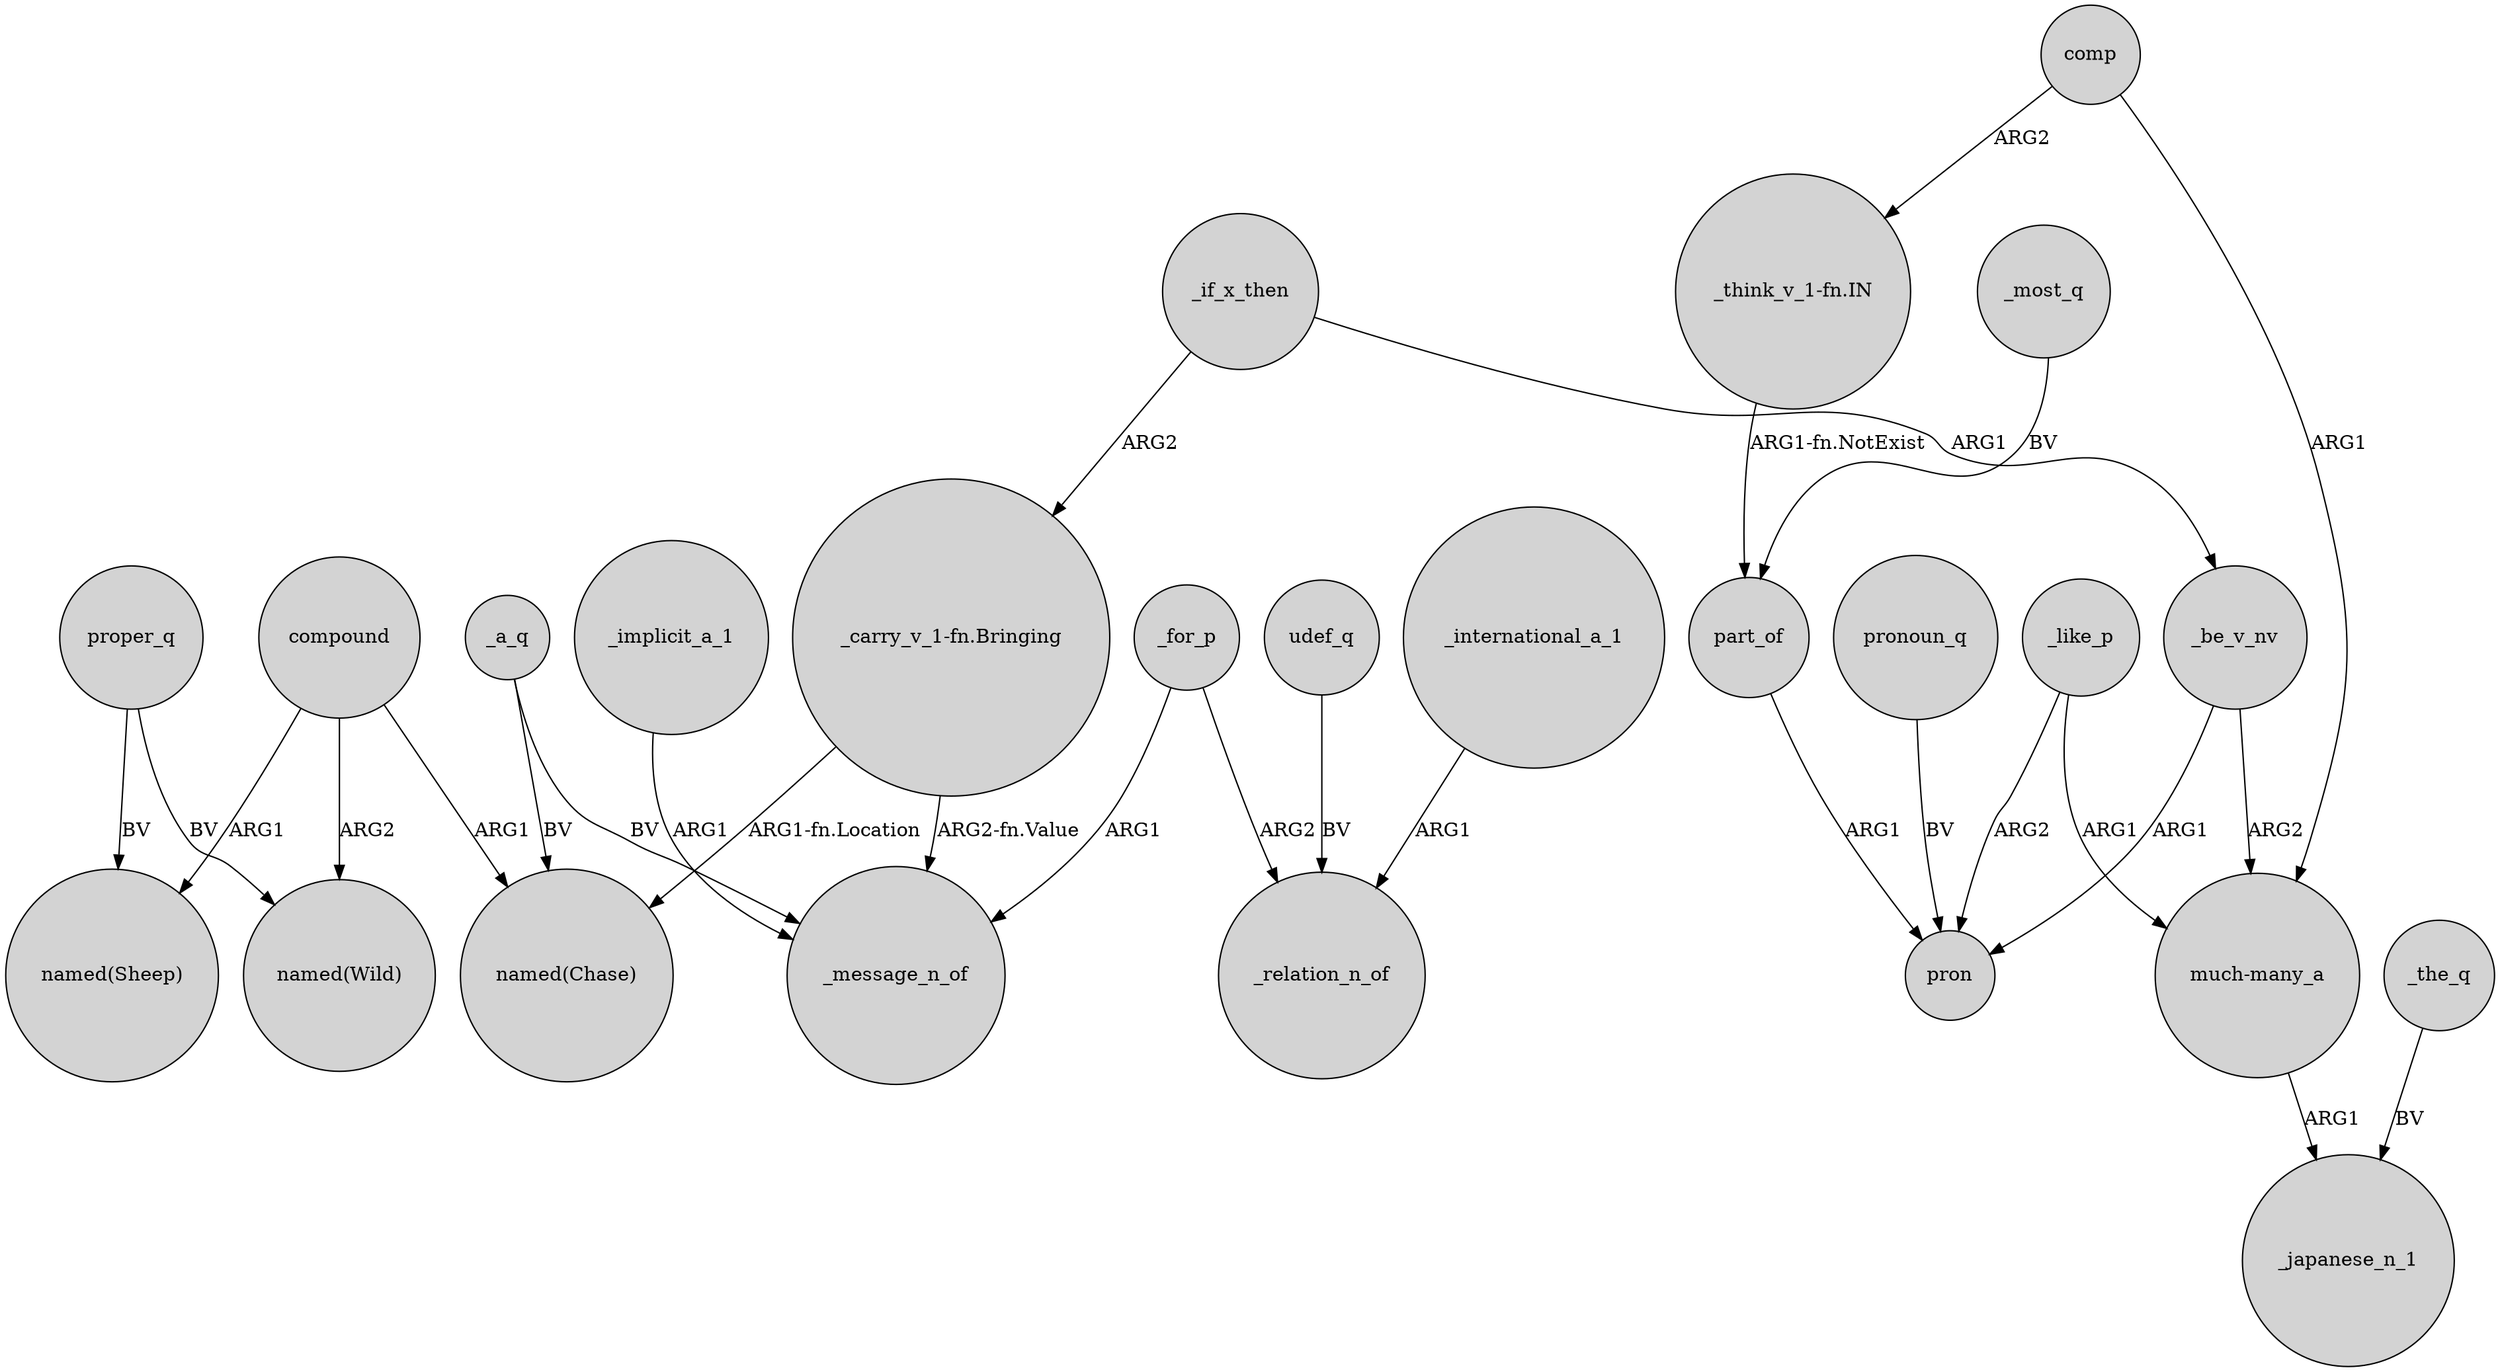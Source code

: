 digraph {
	node [shape=circle style=filled]
	compound -> "named(Sheep)" [label=ARG1]
	_be_v_nv -> pron [label=ARG1]
	_if_x_then -> "_carry_v_1-fn.Bringing" [label=ARG2]
	part_of -> pron [label=ARG1]
	compound -> "named(Chase)" [label=ARG1]
	_like_p -> pron [label=ARG2]
	udef_q -> _relation_n_of [label=BV]
	_international_a_1 -> _relation_n_of [label=ARG1]
	"_think_v_1-fn.IN" -> part_of [label="ARG1-fn.NotExist"]
	"_carry_v_1-fn.Bringing" -> _message_n_of [label="ARG2-fn.Value"]
	compound -> "named(Wild)" [label=ARG2]
	"much-many_a" -> _japanese_n_1 [label=ARG1]
	proper_q -> "named(Wild)" [label=BV]
	_be_v_nv -> "much-many_a" [label=ARG2]
	pronoun_q -> pron [label=BV]
	_the_q -> _japanese_n_1 [label=BV]
	_for_p -> _message_n_of [label=ARG1]
	_like_p -> "much-many_a" [label=ARG1]
	"_carry_v_1-fn.Bringing" -> "named(Chase)" [label="ARG1-fn.Location"]
	_if_x_then -> _be_v_nv [label=ARG1]
	_implicit_a_1 -> _message_n_of [label=ARG1]
	comp -> "much-many_a" [label=ARG1]
	comp -> "_think_v_1-fn.IN" [label=ARG2]
	_most_q -> part_of [label=BV]
	_a_q -> _message_n_of [label=BV]
	_a_q -> "named(Chase)" [label=BV]
	proper_q -> "named(Sheep)" [label=BV]
	_for_p -> _relation_n_of [label=ARG2]
}
